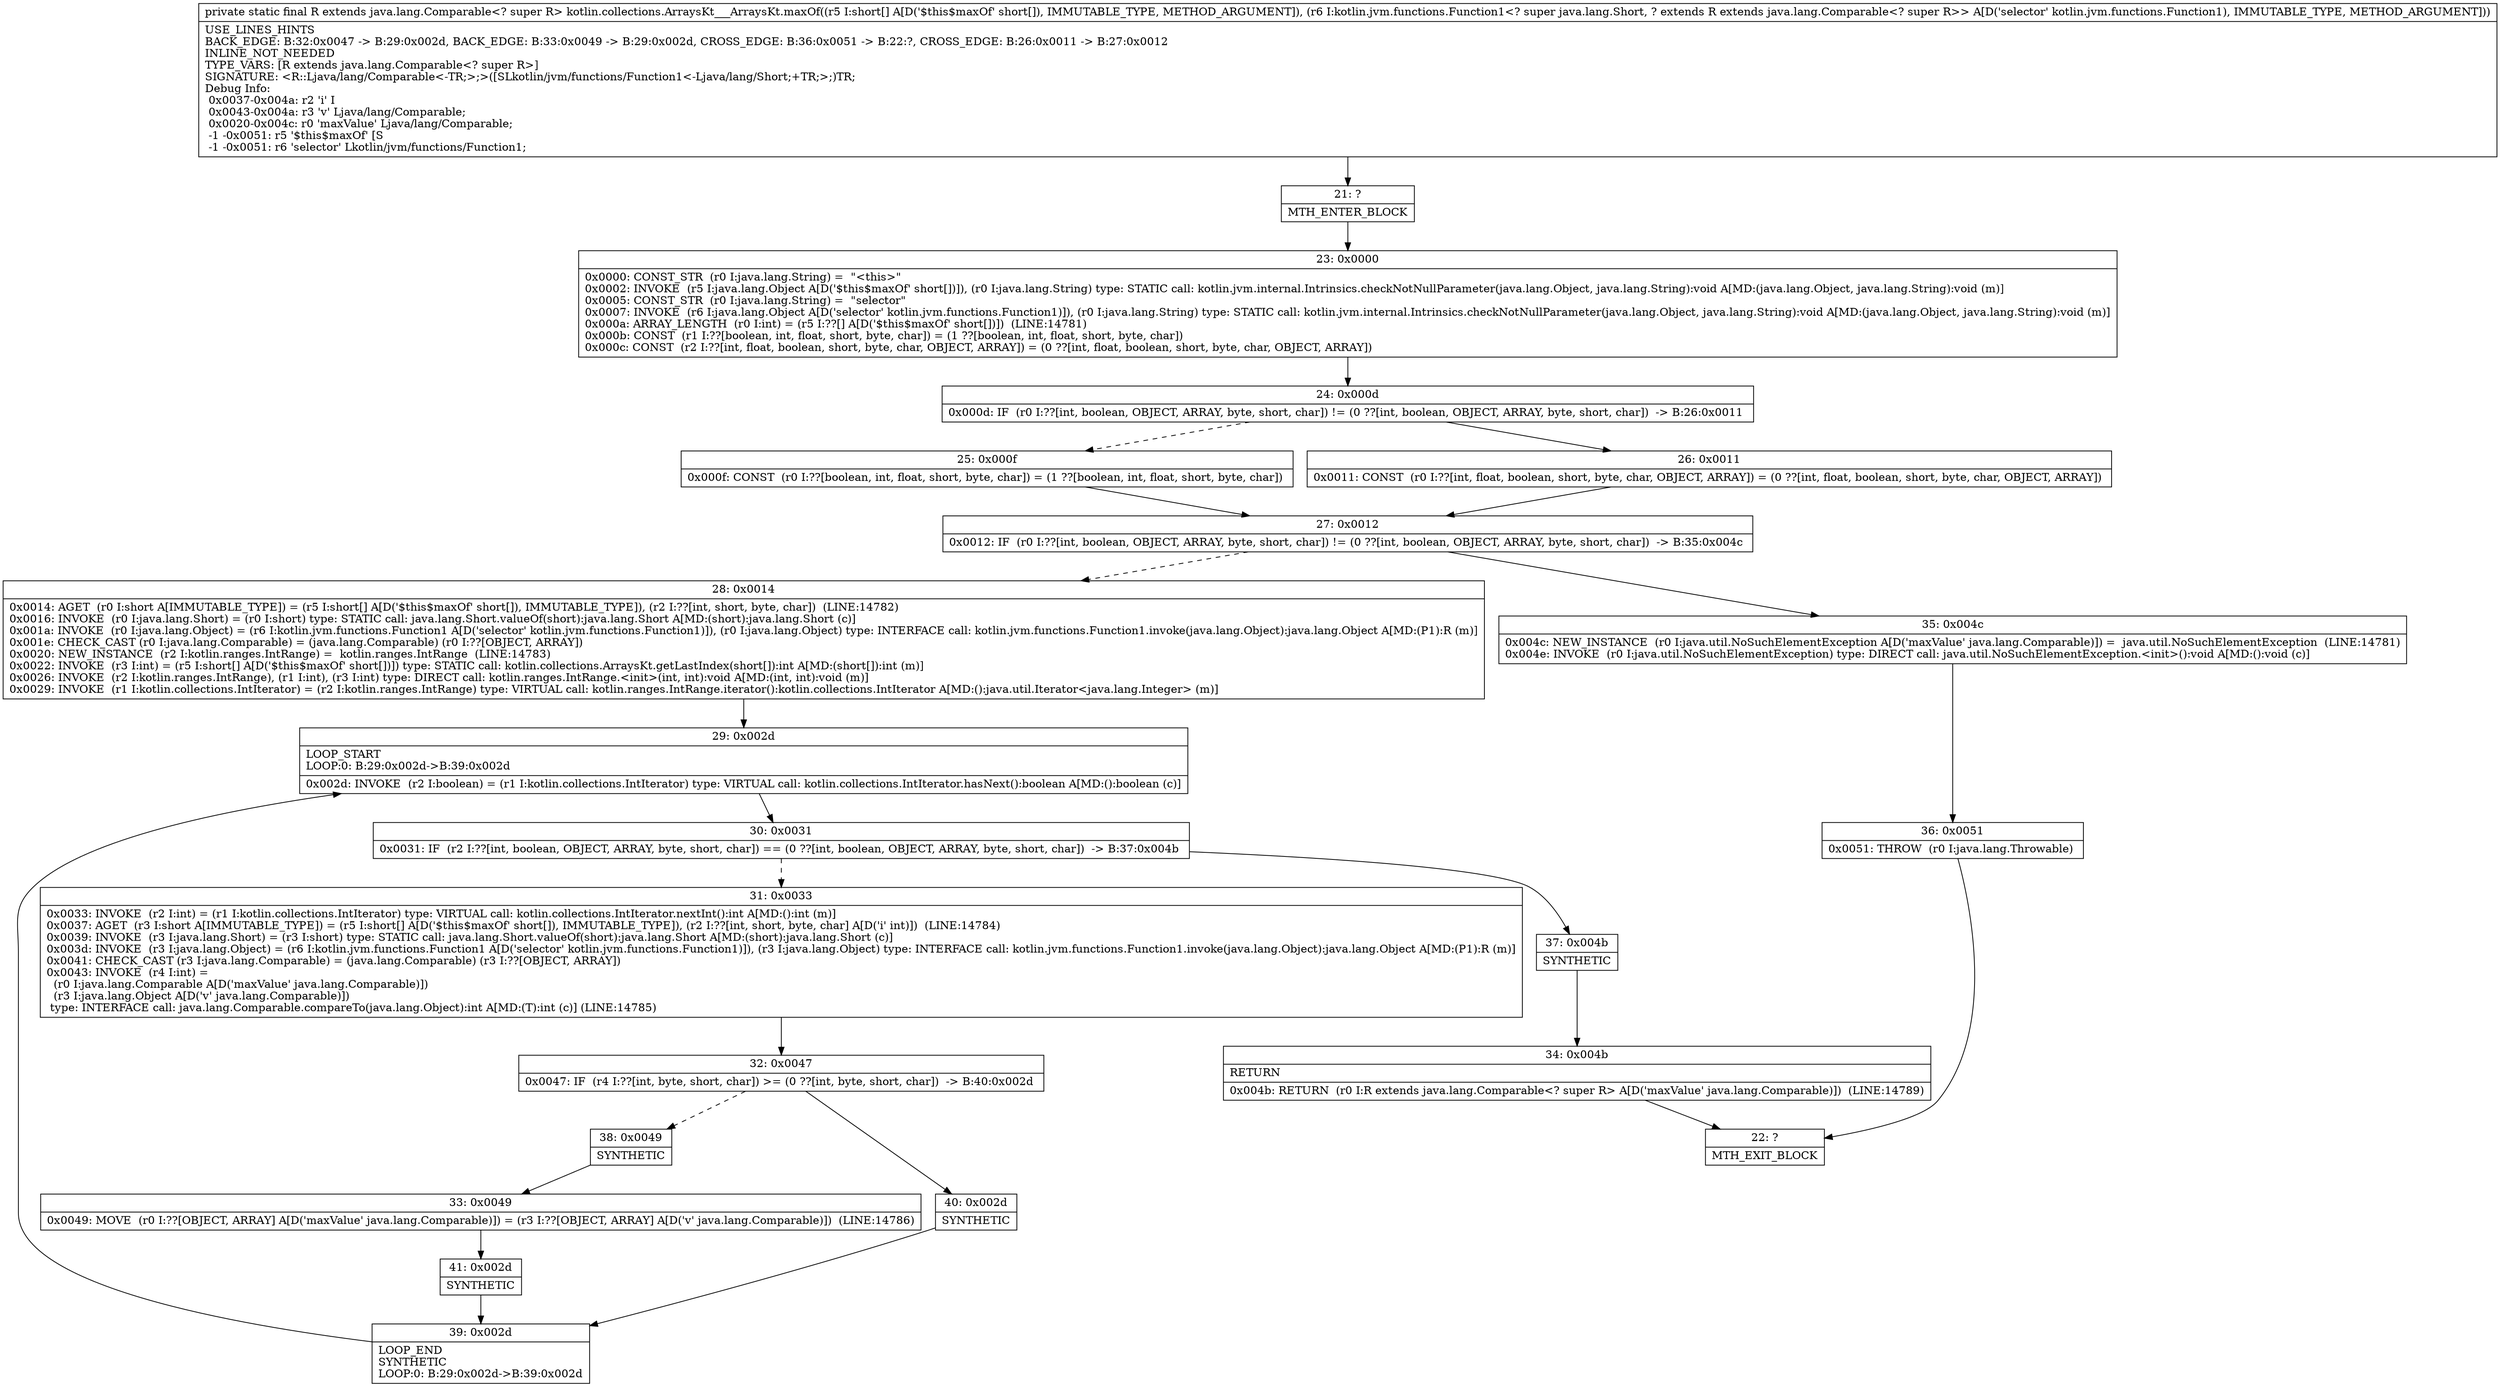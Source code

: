 digraph "CFG forkotlin.collections.ArraysKt___ArraysKt.maxOf([SLkotlin\/jvm\/functions\/Function1;)Ljava\/lang\/Comparable;" {
Node_21 [shape=record,label="{21\:\ ?|MTH_ENTER_BLOCK\l}"];
Node_23 [shape=record,label="{23\:\ 0x0000|0x0000: CONST_STR  (r0 I:java.lang.String) =  \"\<this\>\" \l0x0002: INVOKE  (r5 I:java.lang.Object A[D('$this$maxOf' short[])]), (r0 I:java.lang.String) type: STATIC call: kotlin.jvm.internal.Intrinsics.checkNotNullParameter(java.lang.Object, java.lang.String):void A[MD:(java.lang.Object, java.lang.String):void (m)]\l0x0005: CONST_STR  (r0 I:java.lang.String) =  \"selector\" \l0x0007: INVOKE  (r6 I:java.lang.Object A[D('selector' kotlin.jvm.functions.Function1)]), (r0 I:java.lang.String) type: STATIC call: kotlin.jvm.internal.Intrinsics.checkNotNullParameter(java.lang.Object, java.lang.String):void A[MD:(java.lang.Object, java.lang.String):void (m)]\l0x000a: ARRAY_LENGTH  (r0 I:int) = (r5 I:??[] A[D('$this$maxOf' short[])])  (LINE:14781)\l0x000b: CONST  (r1 I:??[boolean, int, float, short, byte, char]) = (1 ??[boolean, int, float, short, byte, char]) \l0x000c: CONST  (r2 I:??[int, float, boolean, short, byte, char, OBJECT, ARRAY]) = (0 ??[int, float, boolean, short, byte, char, OBJECT, ARRAY]) \l}"];
Node_24 [shape=record,label="{24\:\ 0x000d|0x000d: IF  (r0 I:??[int, boolean, OBJECT, ARRAY, byte, short, char]) != (0 ??[int, boolean, OBJECT, ARRAY, byte, short, char])  \-\> B:26:0x0011 \l}"];
Node_25 [shape=record,label="{25\:\ 0x000f|0x000f: CONST  (r0 I:??[boolean, int, float, short, byte, char]) = (1 ??[boolean, int, float, short, byte, char]) \l}"];
Node_27 [shape=record,label="{27\:\ 0x0012|0x0012: IF  (r0 I:??[int, boolean, OBJECT, ARRAY, byte, short, char]) != (0 ??[int, boolean, OBJECT, ARRAY, byte, short, char])  \-\> B:35:0x004c \l}"];
Node_28 [shape=record,label="{28\:\ 0x0014|0x0014: AGET  (r0 I:short A[IMMUTABLE_TYPE]) = (r5 I:short[] A[D('$this$maxOf' short[]), IMMUTABLE_TYPE]), (r2 I:??[int, short, byte, char])  (LINE:14782)\l0x0016: INVOKE  (r0 I:java.lang.Short) = (r0 I:short) type: STATIC call: java.lang.Short.valueOf(short):java.lang.Short A[MD:(short):java.lang.Short (c)]\l0x001a: INVOKE  (r0 I:java.lang.Object) = (r6 I:kotlin.jvm.functions.Function1 A[D('selector' kotlin.jvm.functions.Function1)]), (r0 I:java.lang.Object) type: INTERFACE call: kotlin.jvm.functions.Function1.invoke(java.lang.Object):java.lang.Object A[MD:(P1):R (m)]\l0x001e: CHECK_CAST (r0 I:java.lang.Comparable) = (java.lang.Comparable) (r0 I:??[OBJECT, ARRAY]) \l0x0020: NEW_INSTANCE  (r2 I:kotlin.ranges.IntRange) =  kotlin.ranges.IntRange  (LINE:14783)\l0x0022: INVOKE  (r3 I:int) = (r5 I:short[] A[D('$this$maxOf' short[])]) type: STATIC call: kotlin.collections.ArraysKt.getLastIndex(short[]):int A[MD:(short[]):int (m)]\l0x0026: INVOKE  (r2 I:kotlin.ranges.IntRange), (r1 I:int), (r3 I:int) type: DIRECT call: kotlin.ranges.IntRange.\<init\>(int, int):void A[MD:(int, int):void (m)]\l0x0029: INVOKE  (r1 I:kotlin.collections.IntIterator) = (r2 I:kotlin.ranges.IntRange) type: VIRTUAL call: kotlin.ranges.IntRange.iterator():kotlin.collections.IntIterator A[MD:():java.util.Iterator\<java.lang.Integer\> (m)]\l}"];
Node_29 [shape=record,label="{29\:\ 0x002d|LOOP_START\lLOOP:0: B:29:0x002d\-\>B:39:0x002d\l|0x002d: INVOKE  (r2 I:boolean) = (r1 I:kotlin.collections.IntIterator) type: VIRTUAL call: kotlin.collections.IntIterator.hasNext():boolean A[MD:():boolean (c)]\l}"];
Node_30 [shape=record,label="{30\:\ 0x0031|0x0031: IF  (r2 I:??[int, boolean, OBJECT, ARRAY, byte, short, char]) == (0 ??[int, boolean, OBJECT, ARRAY, byte, short, char])  \-\> B:37:0x004b \l}"];
Node_31 [shape=record,label="{31\:\ 0x0033|0x0033: INVOKE  (r2 I:int) = (r1 I:kotlin.collections.IntIterator) type: VIRTUAL call: kotlin.collections.IntIterator.nextInt():int A[MD:():int (m)]\l0x0037: AGET  (r3 I:short A[IMMUTABLE_TYPE]) = (r5 I:short[] A[D('$this$maxOf' short[]), IMMUTABLE_TYPE]), (r2 I:??[int, short, byte, char] A[D('i' int)])  (LINE:14784)\l0x0039: INVOKE  (r3 I:java.lang.Short) = (r3 I:short) type: STATIC call: java.lang.Short.valueOf(short):java.lang.Short A[MD:(short):java.lang.Short (c)]\l0x003d: INVOKE  (r3 I:java.lang.Object) = (r6 I:kotlin.jvm.functions.Function1 A[D('selector' kotlin.jvm.functions.Function1)]), (r3 I:java.lang.Object) type: INTERFACE call: kotlin.jvm.functions.Function1.invoke(java.lang.Object):java.lang.Object A[MD:(P1):R (m)]\l0x0041: CHECK_CAST (r3 I:java.lang.Comparable) = (java.lang.Comparable) (r3 I:??[OBJECT, ARRAY]) \l0x0043: INVOKE  (r4 I:int) = \l  (r0 I:java.lang.Comparable A[D('maxValue' java.lang.Comparable)])\l  (r3 I:java.lang.Object A[D('v' java.lang.Comparable)])\l type: INTERFACE call: java.lang.Comparable.compareTo(java.lang.Object):int A[MD:(T):int (c)] (LINE:14785)\l}"];
Node_32 [shape=record,label="{32\:\ 0x0047|0x0047: IF  (r4 I:??[int, byte, short, char]) \>= (0 ??[int, byte, short, char])  \-\> B:40:0x002d \l}"];
Node_38 [shape=record,label="{38\:\ 0x0049|SYNTHETIC\l}"];
Node_33 [shape=record,label="{33\:\ 0x0049|0x0049: MOVE  (r0 I:??[OBJECT, ARRAY] A[D('maxValue' java.lang.Comparable)]) = (r3 I:??[OBJECT, ARRAY] A[D('v' java.lang.Comparable)])  (LINE:14786)\l}"];
Node_41 [shape=record,label="{41\:\ 0x002d|SYNTHETIC\l}"];
Node_39 [shape=record,label="{39\:\ 0x002d|LOOP_END\lSYNTHETIC\lLOOP:0: B:29:0x002d\-\>B:39:0x002d\l}"];
Node_40 [shape=record,label="{40\:\ 0x002d|SYNTHETIC\l}"];
Node_37 [shape=record,label="{37\:\ 0x004b|SYNTHETIC\l}"];
Node_34 [shape=record,label="{34\:\ 0x004b|RETURN\l|0x004b: RETURN  (r0 I:R extends java.lang.Comparable\<? super R\> A[D('maxValue' java.lang.Comparable)])  (LINE:14789)\l}"];
Node_22 [shape=record,label="{22\:\ ?|MTH_EXIT_BLOCK\l}"];
Node_35 [shape=record,label="{35\:\ 0x004c|0x004c: NEW_INSTANCE  (r0 I:java.util.NoSuchElementException A[D('maxValue' java.lang.Comparable)]) =  java.util.NoSuchElementException  (LINE:14781)\l0x004e: INVOKE  (r0 I:java.util.NoSuchElementException) type: DIRECT call: java.util.NoSuchElementException.\<init\>():void A[MD:():void (c)]\l}"];
Node_36 [shape=record,label="{36\:\ 0x0051|0x0051: THROW  (r0 I:java.lang.Throwable) \l}"];
Node_26 [shape=record,label="{26\:\ 0x0011|0x0011: CONST  (r0 I:??[int, float, boolean, short, byte, char, OBJECT, ARRAY]) = (0 ??[int, float, boolean, short, byte, char, OBJECT, ARRAY]) \l}"];
MethodNode[shape=record,label="{private static final R extends java.lang.Comparable\<? super R\> kotlin.collections.ArraysKt___ArraysKt.maxOf((r5 I:short[] A[D('$this$maxOf' short[]), IMMUTABLE_TYPE, METHOD_ARGUMENT]), (r6 I:kotlin.jvm.functions.Function1\<? super java.lang.Short, ? extends R extends java.lang.Comparable\<? super R\>\> A[D('selector' kotlin.jvm.functions.Function1), IMMUTABLE_TYPE, METHOD_ARGUMENT]))  | USE_LINES_HINTS\lBACK_EDGE: B:32:0x0047 \-\> B:29:0x002d, BACK_EDGE: B:33:0x0049 \-\> B:29:0x002d, CROSS_EDGE: B:36:0x0051 \-\> B:22:?, CROSS_EDGE: B:26:0x0011 \-\> B:27:0x0012\lINLINE_NOT_NEEDED\lTYPE_VARS: [R extends java.lang.Comparable\<? super R\>]\lSIGNATURE: \<R::Ljava\/lang\/Comparable\<\-TR;\>;\>([SLkotlin\/jvm\/functions\/Function1\<\-Ljava\/lang\/Short;+TR;\>;)TR;\lDebug Info:\l  0x0037\-0x004a: r2 'i' I\l  0x0043\-0x004a: r3 'v' Ljava\/lang\/Comparable;\l  0x0020\-0x004c: r0 'maxValue' Ljava\/lang\/Comparable;\l  \-1 \-0x0051: r5 '$this$maxOf' [S\l  \-1 \-0x0051: r6 'selector' Lkotlin\/jvm\/functions\/Function1;\l}"];
MethodNode -> Node_21;Node_21 -> Node_23;
Node_23 -> Node_24;
Node_24 -> Node_25[style=dashed];
Node_24 -> Node_26;
Node_25 -> Node_27;
Node_27 -> Node_28[style=dashed];
Node_27 -> Node_35;
Node_28 -> Node_29;
Node_29 -> Node_30;
Node_30 -> Node_31[style=dashed];
Node_30 -> Node_37;
Node_31 -> Node_32;
Node_32 -> Node_38[style=dashed];
Node_32 -> Node_40;
Node_38 -> Node_33;
Node_33 -> Node_41;
Node_41 -> Node_39;
Node_39 -> Node_29;
Node_40 -> Node_39;
Node_37 -> Node_34;
Node_34 -> Node_22;
Node_35 -> Node_36;
Node_36 -> Node_22;
Node_26 -> Node_27;
}

